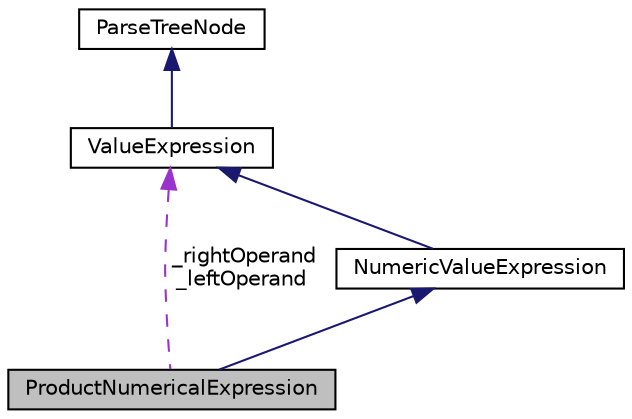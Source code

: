 digraph "ProductNumericalExpression"
{
  edge [fontname="Helvetica",fontsize="10",labelfontname="Helvetica",labelfontsize="10"];
  node [fontname="Helvetica",fontsize="10",shape=record];
  Node4 [label="ProductNumericalExpression",height=0.2,width=0.4,color="black", fillcolor="grey75", style="filled", fontcolor="black"];
  Node5 -> Node4 [dir="back",color="midnightblue",fontsize="10",style="solid",fontname="Helvetica"];
  Node5 [label="NumericValueExpression",height=0.2,width=0.4,color="black", fillcolor="white", style="filled",URL="$classNumericValueExpression.html"];
  Node6 -> Node5 [dir="back",color="midnightblue",fontsize="10",style="solid",fontname="Helvetica"];
  Node6 [label="ValueExpression",height=0.2,width=0.4,color="black", fillcolor="white", style="filled",URL="$classValueExpression.html"];
  Node7 -> Node6 [dir="back",color="midnightblue",fontsize="10",style="solid",fontname="Helvetica"];
  Node7 [label="ParseTreeNode",height=0.2,width=0.4,color="black", fillcolor="white", style="filled",URL="$classParseTreeNode.html"];
  Node6 -> Node4 [dir="back",color="darkorchid3",fontsize="10",style="dashed",label=" _rightOperand\n_leftOperand" ,fontname="Helvetica"];
}
